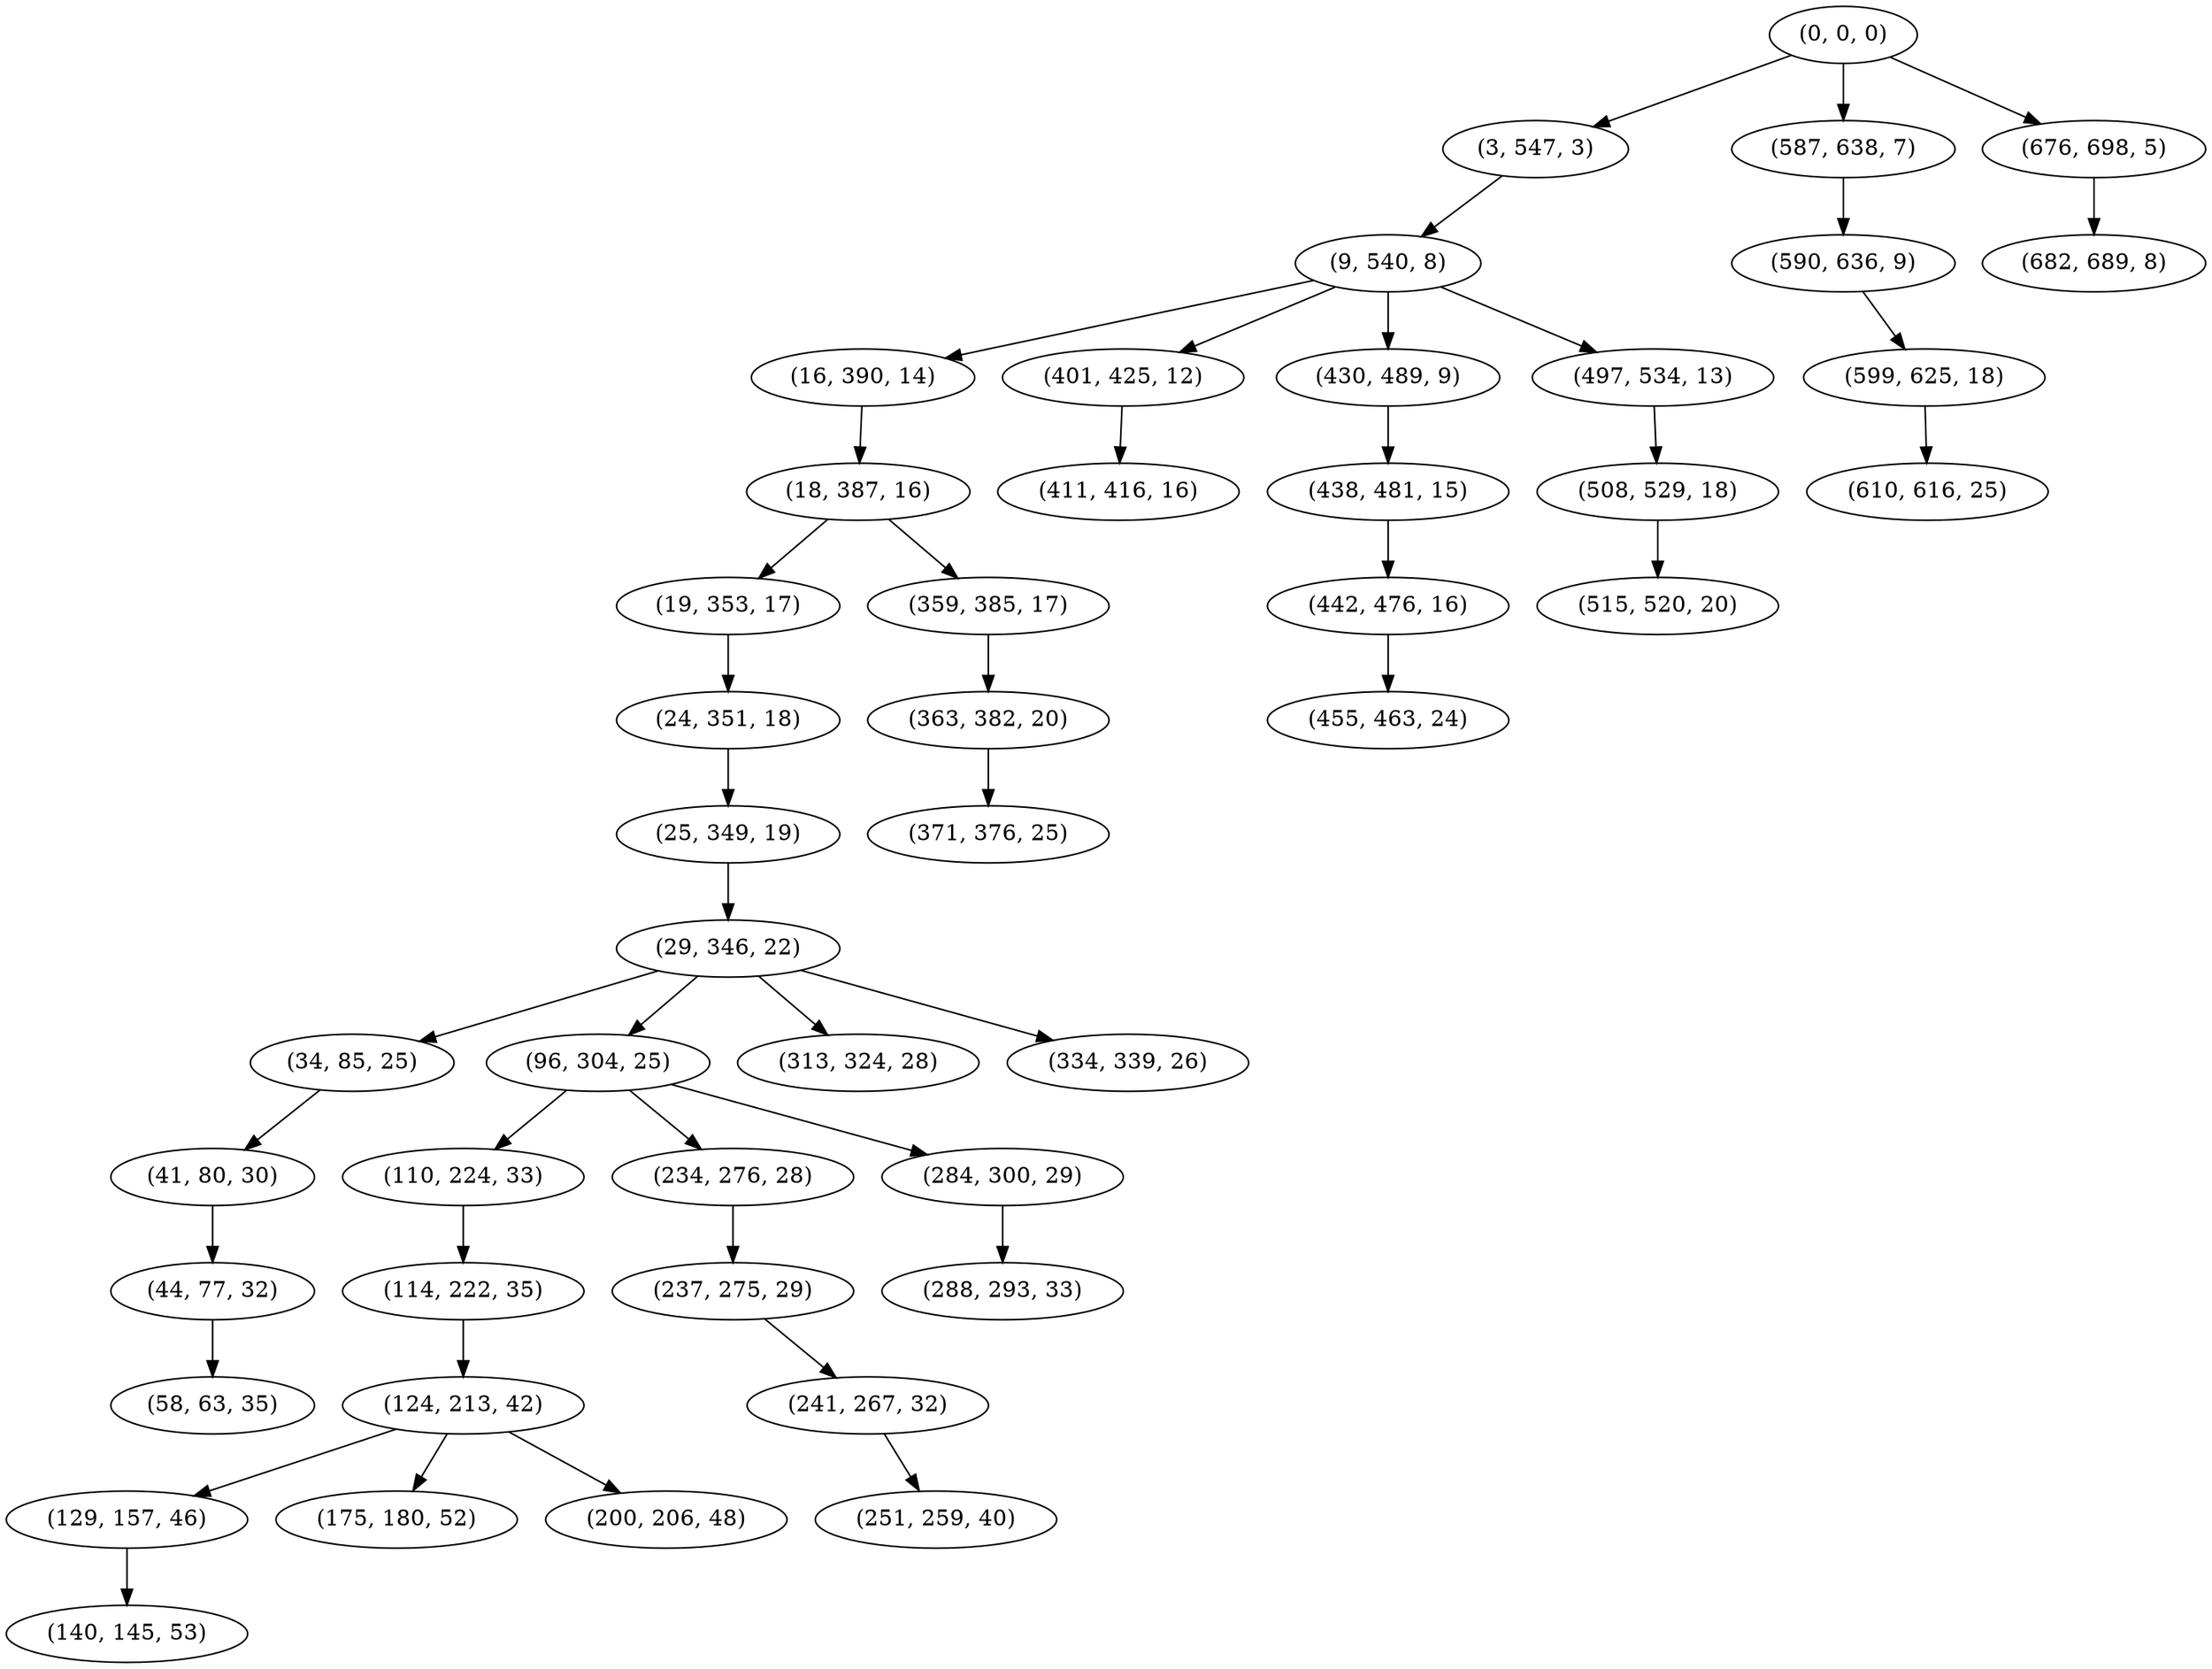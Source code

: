 digraph tree {
    "(0, 0, 0)";
    "(3, 547, 3)";
    "(9, 540, 8)";
    "(16, 390, 14)";
    "(18, 387, 16)";
    "(19, 353, 17)";
    "(24, 351, 18)";
    "(25, 349, 19)";
    "(29, 346, 22)";
    "(34, 85, 25)";
    "(41, 80, 30)";
    "(44, 77, 32)";
    "(58, 63, 35)";
    "(96, 304, 25)";
    "(110, 224, 33)";
    "(114, 222, 35)";
    "(124, 213, 42)";
    "(129, 157, 46)";
    "(140, 145, 53)";
    "(175, 180, 52)";
    "(200, 206, 48)";
    "(234, 276, 28)";
    "(237, 275, 29)";
    "(241, 267, 32)";
    "(251, 259, 40)";
    "(284, 300, 29)";
    "(288, 293, 33)";
    "(313, 324, 28)";
    "(334, 339, 26)";
    "(359, 385, 17)";
    "(363, 382, 20)";
    "(371, 376, 25)";
    "(401, 425, 12)";
    "(411, 416, 16)";
    "(430, 489, 9)";
    "(438, 481, 15)";
    "(442, 476, 16)";
    "(455, 463, 24)";
    "(497, 534, 13)";
    "(508, 529, 18)";
    "(515, 520, 20)";
    "(587, 638, 7)";
    "(590, 636, 9)";
    "(599, 625, 18)";
    "(610, 616, 25)";
    "(676, 698, 5)";
    "(682, 689, 8)";
    "(0, 0, 0)" -> "(3, 547, 3)";
    "(0, 0, 0)" -> "(587, 638, 7)";
    "(0, 0, 0)" -> "(676, 698, 5)";
    "(3, 547, 3)" -> "(9, 540, 8)";
    "(9, 540, 8)" -> "(16, 390, 14)";
    "(9, 540, 8)" -> "(401, 425, 12)";
    "(9, 540, 8)" -> "(430, 489, 9)";
    "(9, 540, 8)" -> "(497, 534, 13)";
    "(16, 390, 14)" -> "(18, 387, 16)";
    "(18, 387, 16)" -> "(19, 353, 17)";
    "(18, 387, 16)" -> "(359, 385, 17)";
    "(19, 353, 17)" -> "(24, 351, 18)";
    "(24, 351, 18)" -> "(25, 349, 19)";
    "(25, 349, 19)" -> "(29, 346, 22)";
    "(29, 346, 22)" -> "(34, 85, 25)";
    "(29, 346, 22)" -> "(96, 304, 25)";
    "(29, 346, 22)" -> "(313, 324, 28)";
    "(29, 346, 22)" -> "(334, 339, 26)";
    "(34, 85, 25)" -> "(41, 80, 30)";
    "(41, 80, 30)" -> "(44, 77, 32)";
    "(44, 77, 32)" -> "(58, 63, 35)";
    "(96, 304, 25)" -> "(110, 224, 33)";
    "(96, 304, 25)" -> "(234, 276, 28)";
    "(96, 304, 25)" -> "(284, 300, 29)";
    "(110, 224, 33)" -> "(114, 222, 35)";
    "(114, 222, 35)" -> "(124, 213, 42)";
    "(124, 213, 42)" -> "(129, 157, 46)";
    "(124, 213, 42)" -> "(175, 180, 52)";
    "(124, 213, 42)" -> "(200, 206, 48)";
    "(129, 157, 46)" -> "(140, 145, 53)";
    "(234, 276, 28)" -> "(237, 275, 29)";
    "(237, 275, 29)" -> "(241, 267, 32)";
    "(241, 267, 32)" -> "(251, 259, 40)";
    "(284, 300, 29)" -> "(288, 293, 33)";
    "(359, 385, 17)" -> "(363, 382, 20)";
    "(363, 382, 20)" -> "(371, 376, 25)";
    "(401, 425, 12)" -> "(411, 416, 16)";
    "(430, 489, 9)" -> "(438, 481, 15)";
    "(438, 481, 15)" -> "(442, 476, 16)";
    "(442, 476, 16)" -> "(455, 463, 24)";
    "(497, 534, 13)" -> "(508, 529, 18)";
    "(508, 529, 18)" -> "(515, 520, 20)";
    "(587, 638, 7)" -> "(590, 636, 9)";
    "(590, 636, 9)" -> "(599, 625, 18)";
    "(599, 625, 18)" -> "(610, 616, 25)";
    "(676, 698, 5)" -> "(682, 689, 8)";
}
